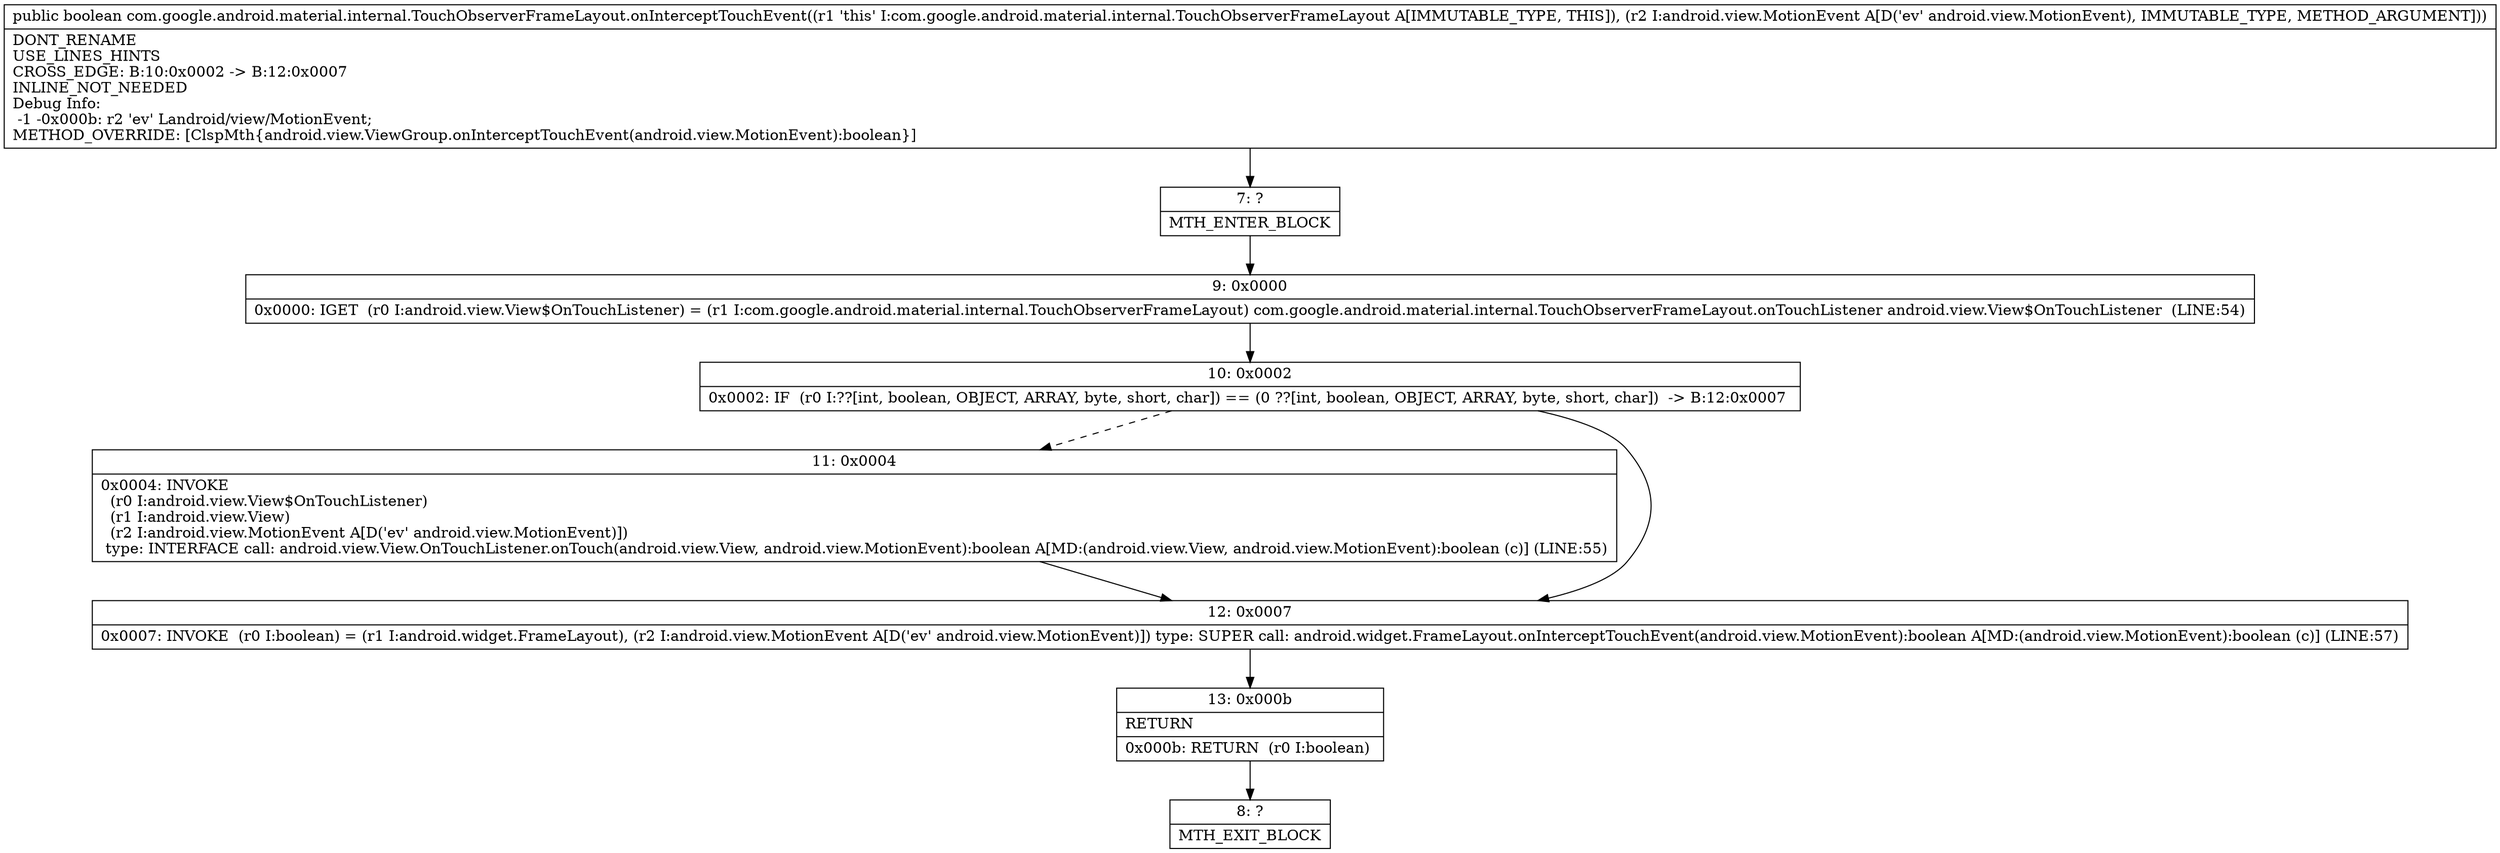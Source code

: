 digraph "CFG forcom.google.android.material.internal.TouchObserverFrameLayout.onInterceptTouchEvent(Landroid\/view\/MotionEvent;)Z" {
Node_7 [shape=record,label="{7\:\ ?|MTH_ENTER_BLOCK\l}"];
Node_9 [shape=record,label="{9\:\ 0x0000|0x0000: IGET  (r0 I:android.view.View$OnTouchListener) = (r1 I:com.google.android.material.internal.TouchObserverFrameLayout) com.google.android.material.internal.TouchObserverFrameLayout.onTouchListener android.view.View$OnTouchListener  (LINE:54)\l}"];
Node_10 [shape=record,label="{10\:\ 0x0002|0x0002: IF  (r0 I:??[int, boolean, OBJECT, ARRAY, byte, short, char]) == (0 ??[int, boolean, OBJECT, ARRAY, byte, short, char])  \-\> B:12:0x0007 \l}"];
Node_11 [shape=record,label="{11\:\ 0x0004|0x0004: INVOKE  \l  (r0 I:android.view.View$OnTouchListener)\l  (r1 I:android.view.View)\l  (r2 I:android.view.MotionEvent A[D('ev' android.view.MotionEvent)])\l type: INTERFACE call: android.view.View.OnTouchListener.onTouch(android.view.View, android.view.MotionEvent):boolean A[MD:(android.view.View, android.view.MotionEvent):boolean (c)] (LINE:55)\l}"];
Node_12 [shape=record,label="{12\:\ 0x0007|0x0007: INVOKE  (r0 I:boolean) = (r1 I:android.widget.FrameLayout), (r2 I:android.view.MotionEvent A[D('ev' android.view.MotionEvent)]) type: SUPER call: android.widget.FrameLayout.onInterceptTouchEvent(android.view.MotionEvent):boolean A[MD:(android.view.MotionEvent):boolean (c)] (LINE:57)\l}"];
Node_13 [shape=record,label="{13\:\ 0x000b|RETURN\l|0x000b: RETURN  (r0 I:boolean) \l}"];
Node_8 [shape=record,label="{8\:\ ?|MTH_EXIT_BLOCK\l}"];
MethodNode[shape=record,label="{public boolean com.google.android.material.internal.TouchObserverFrameLayout.onInterceptTouchEvent((r1 'this' I:com.google.android.material.internal.TouchObserverFrameLayout A[IMMUTABLE_TYPE, THIS]), (r2 I:android.view.MotionEvent A[D('ev' android.view.MotionEvent), IMMUTABLE_TYPE, METHOD_ARGUMENT]))  | DONT_RENAME\lUSE_LINES_HINTS\lCROSS_EDGE: B:10:0x0002 \-\> B:12:0x0007\lINLINE_NOT_NEEDED\lDebug Info:\l  \-1 \-0x000b: r2 'ev' Landroid\/view\/MotionEvent;\lMETHOD_OVERRIDE: [ClspMth\{android.view.ViewGroup.onInterceptTouchEvent(android.view.MotionEvent):boolean\}]\l}"];
MethodNode -> Node_7;Node_7 -> Node_9;
Node_9 -> Node_10;
Node_10 -> Node_11[style=dashed];
Node_10 -> Node_12;
Node_11 -> Node_12;
Node_12 -> Node_13;
Node_13 -> Node_8;
}

